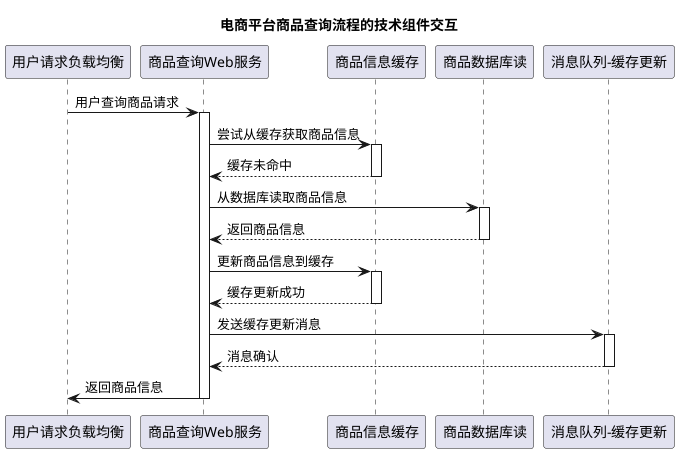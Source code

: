 @startuml
title 电商平台商品查询流程的技术组件交互

participant "用户请求负载均衡" as UserLB
participant "商品查询Web服务" as ProductWeb
participant "商品信息缓存" as ProductCache
participant "商品数据库读" as ProductDBRead
participant "消息队列-缓存更新" as CacheUpdateMQ

UserLB -> ProductWeb : 用户查询商品请求
activate ProductWeb
ProductWeb -> ProductCache : 尝试从缓存获取商品信息
activate ProductCache
ProductCache --> ProductWeb : 缓存未命中
deactivate ProductCache

ProductWeb -> ProductDBRead : 从数据库读取商品信息
activate ProductDBRead
ProductDBRead --> ProductWeb : 返回商品信息
deactivate ProductDBRead

ProductWeb -> ProductCache : 更新商品信息到缓存
activate ProductCache
ProductCache --> ProductWeb : 缓存更新成功
deactivate ProductCache

ProductWeb -> CacheUpdateMQ : 发送缓存更新消息
activate CacheUpdateMQ
CacheUpdateMQ --> ProductWeb : 消息确认
deactivate CacheUpdateMQ

ProductWeb -> UserLB : 返回商品信息
deactivate ProductWeb

@enduml
